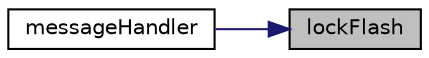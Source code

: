 digraph "lockFlash"
{
 // LATEX_PDF_SIZE
  edge [fontname="Helvetica",fontsize="10",labelfontname="Helvetica",labelfontsize="10"];
  node [fontname="Helvetica",fontsize="10",shape=record];
  rankdir="RL";
  Node1 [label="lockFlash",height=0.2,width=0.4,color="black", fillcolor="grey75", style="filled", fontcolor="black",tooltip=" "];
  Node1 -> Node2 [dir="back",color="midnightblue",fontsize="10",style="solid",fontname="Helvetica"];
  Node2 [label="messageHandler",height=0.2,width=0.4,color="black", fillcolor="white", style="filled",URL="$bootloader_8h.html#a0954d34b192341b6b3102a7f283e864b",tooltip=" "];
}
